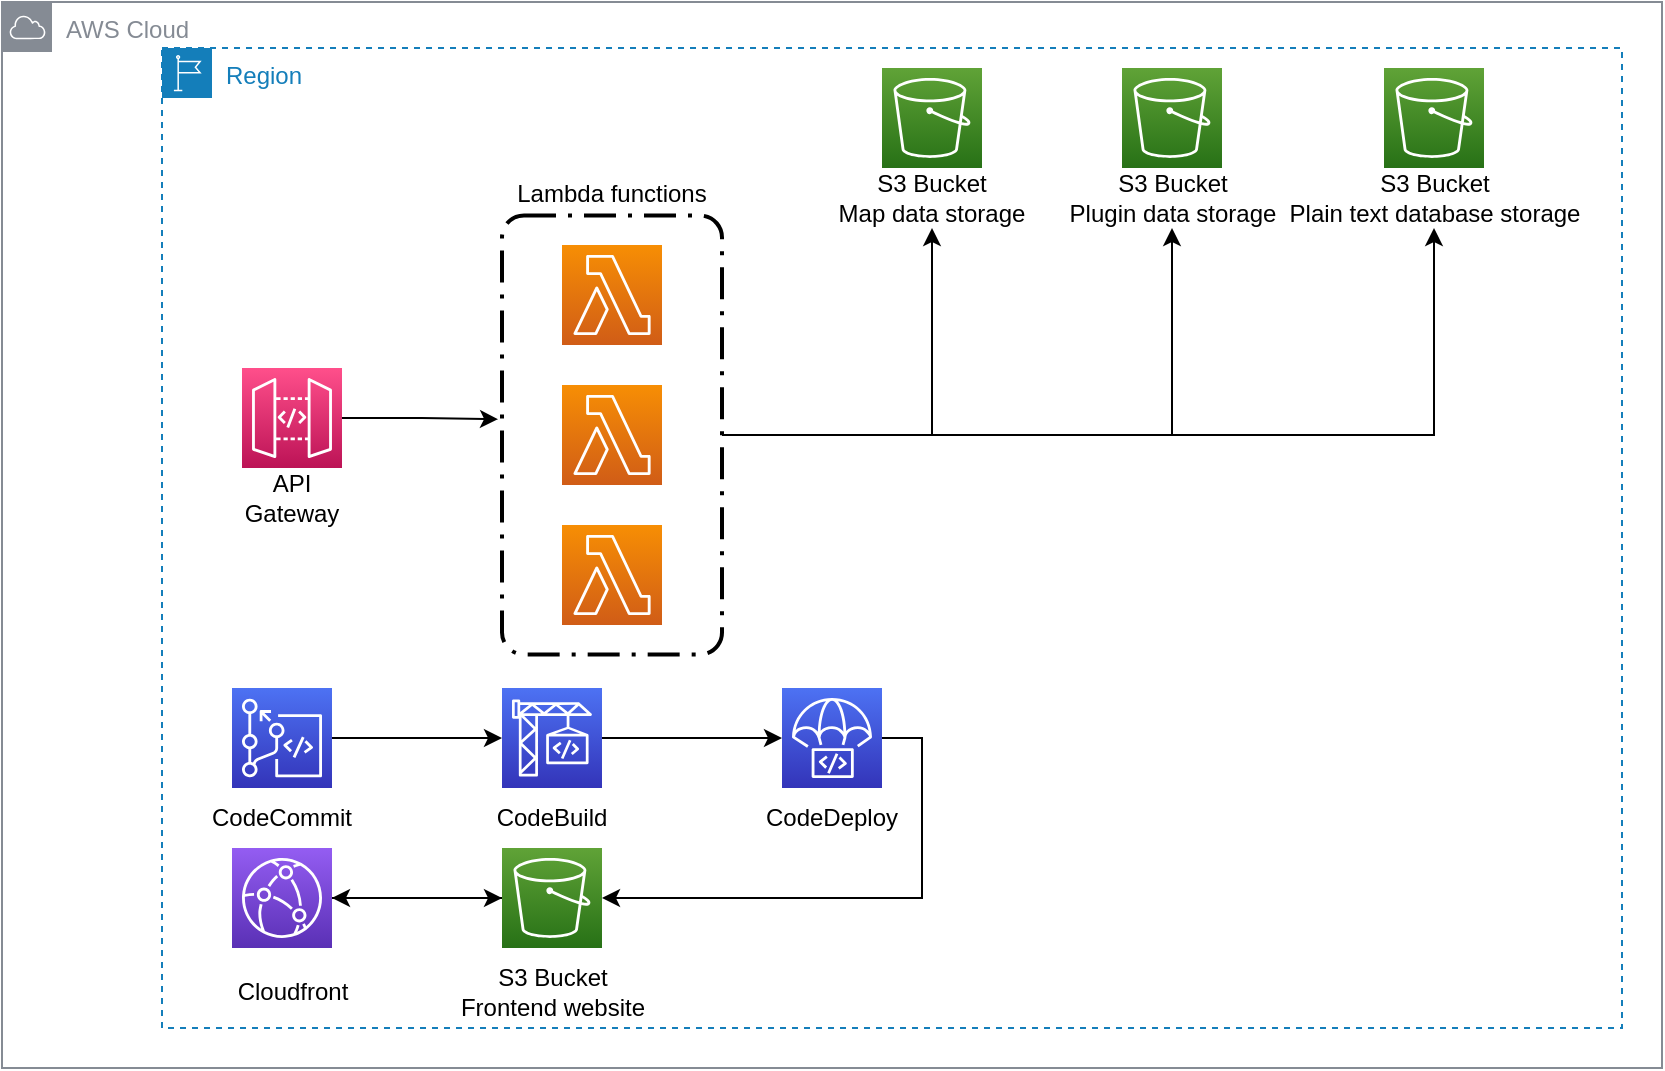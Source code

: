 <mxfile version="20.7.4" type="device"><diagram id="i2mALj3N-daHr_aOPxiY" name="Page-1"><mxGraphModel dx="954" dy="596" grid="1" gridSize="10" guides="1" tooltips="1" connect="1" arrows="1" fold="1" page="1" pageScale="1" pageWidth="827" pageHeight="1169" math="0" shadow="0"><root><mxCell id="0"/><mxCell id="1" parent="0"/><mxCell id="XY4NP8LH7kWplZVePJ4Z-2" value="AWS Cloud" style="sketch=0;outlineConnect=0;gradientColor=none;html=1;whiteSpace=wrap;fontSize=12;fontStyle=0;shape=mxgraph.aws4.group;grIcon=mxgraph.aws4.group_aws_cloud;strokeColor=#858B94;fillColor=none;verticalAlign=top;align=left;spacingLeft=30;fontColor=#858B94;dashed=0;" vertex="1" parent="1"><mxGeometry x="200" y="137" width="830" height="533" as="geometry"/></mxCell><mxCell id="XY4NP8LH7kWplZVePJ4Z-13" style="edgeStyle=orthogonalEdgeStyle;rounded=0;orthogonalLoop=1;jettySize=auto;html=1;entryX=-0.018;entryY=0.464;entryDx=0;entryDy=0;entryPerimeter=0;" edge="1" parent="1" source="XY4NP8LH7kWplZVePJ4Z-3" target="XY4NP8LH7kWplZVePJ4Z-11"><mxGeometry relative="1" as="geometry"/></mxCell><mxCell id="XY4NP8LH7kWplZVePJ4Z-3" value="" style="sketch=0;points=[[0,0,0],[0.25,0,0],[0.5,0,0],[0.75,0,0],[1,0,0],[0,1,0],[0.25,1,0],[0.5,1,0],[0.75,1,0],[1,1,0],[0,0.25,0],[0,0.5,0],[0,0.75,0],[1,0.25,0],[1,0.5,0],[1,0.75,0]];outlineConnect=0;fontColor=#232F3E;gradientColor=#FF4F8B;gradientDirection=north;fillColor=#BC1356;strokeColor=#ffffff;dashed=0;verticalLabelPosition=bottom;verticalAlign=top;align=center;html=1;fontSize=12;fontStyle=0;aspect=fixed;shape=mxgraph.aws4.resourceIcon;resIcon=mxgraph.aws4.api_gateway;" vertex="1" parent="1"><mxGeometry x="320" y="320" width="50" height="50" as="geometry"/></mxCell><mxCell id="XY4NP8LH7kWplZVePJ4Z-4" value="Region" style="points=[[0,0],[0.25,0],[0.5,0],[0.75,0],[1,0],[1,0.25],[1,0.5],[1,0.75],[1,1],[0.75,1],[0.5,1],[0.25,1],[0,1],[0,0.75],[0,0.5],[0,0.25]];outlineConnect=0;gradientColor=none;html=1;whiteSpace=wrap;fontSize=12;fontStyle=0;container=0;pointerEvents=0;collapsible=0;recursiveResize=0;shape=mxgraph.aws4.group;grIcon=mxgraph.aws4.group_region;strokeColor=#147EBA;fillColor=none;verticalAlign=top;align=left;spacingLeft=30;fontColor=#147EBA;dashed=1;" vertex="1" parent="1"><mxGeometry x="280" y="160" width="730" height="490" as="geometry"/></mxCell><mxCell id="XY4NP8LH7kWplZVePJ4Z-5" value="API Gateway" style="text;html=1;strokeColor=none;fillColor=none;align=center;verticalAlign=middle;whiteSpace=wrap;rounded=0;" vertex="1" parent="1"><mxGeometry x="315" y="370" width="60" height="30" as="geometry"/></mxCell><mxCell id="XY4NP8LH7kWplZVePJ4Z-12" value="" style="group" vertex="1" connectable="0" parent="1"><mxGeometry x="450" y="243.75" width="110" height="219.5" as="geometry"/></mxCell><mxCell id="XY4NP8LH7kWplZVePJ4Z-7" value="" style="sketch=0;points=[[0,0,0],[0.25,0,0],[0.5,0,0],[0.75,0,0],[1,0,0],[0,1,0],[0.25,1,0],[0.5,1,0],[0.75,1,0],[1,1,0],[0,0.25,0],[0,0.5,0],[0,0.75,0],[1,0.25,0],[1,0.5,0],[1,0.75,0]];outlineConnect=0;fontColor=#232F3E;gradientColor=#F78E04;gradientDirection=north;fillColor=#D05C17;strokeColor=#ffffff;dashed=0;verticalLabelPosition=bottom;verticalAlign=top;align=center;html=1;fontSize=12;fontStyle=0;aspect=fixed;shape=mxgraph.aws4.resourceIcon;resIcon=mxgraph.aws4.lambda;" vertex="1" parent="XY4NP8LH7kWplZVePJ4Z-12"><mxGeometry x="30" y="14.75" width="50" height="50" as="geometry"/></mxCell><mxCell id="XY4NP8LH7kWplZVePJ4Z-8" value="" style="sketch=0;points=[[0,0,0],[0.25,0,0],[0.5,0,0],[0.75,0,0],[1,0,0],[0,1,0],[0.25,1,0],[0.5,1,0],[0.75,1,0],[1,1,0],[0,0.25,0],[0,0.5,0],[0,0.75,0],[1,0.25,0],[1,0.5,0],[1,0.75,0]];outlineConnect=0;fontColor=#232F3E;gradientColor=#F78E04;gradientDirection=north;fillColor=#D05C17;strokeColor=#ffffff;dashed=0;verticalLabelPosition=bottom;verticalAlign=top;align=center;html=1;fontSize=12;fontStyle=0;aspect=fixed;shape=mxgraph.aws4.resourceIcon;resIcon=mxgraph.aws4.lambda;" vertex="1" parent="XY4NP8LH7kWplZVePJ4Z-12"><mxGeometry x="30" y="84.75" width="50" height="50" as="geometry"/></mxCell><mxCell id="XY4NP8LH7kWplZVePJ4Z-9" value="" style="sketch=0;points=[[0,0,0],[0.25,0,0],[0.5,0,0],[0.75,0,0],[1,0,0],[0,1,0],[0.25,1,0],[0.5,1,0],[0.75,1,0],[1,1,0],[0,0.25,0],[0,0.5,0],[0,0.75,0],[1,0.25,0],[1,0.5,0],[1,0.75,0]];outlineConnect=0;fontColor=#232F3E;gradientColor=#F78E04;gradientDirection=north;fillColor=#D05C17;strokeColor=#ffffff;dashed=0;verticalLabelPosition=bottom;verticalAlign=top;align=center;html=1;fontSize=12;fontStyle=0;aspect=fixed;shape=mxgraph.aws4.resourceIcon;resIcon=mxgraph.aws4.lambda;" vertex="1" parent="XY4NP8LH7kWplZVePJ4Z-12"><mxGeometry x="30" y="154.75" width="50" height="50" as="geometry"/></mxCell><mxCell id="XY4NP8LH7kWplZVePJ4Z-11" value="" style="rounded=1;arcSize=10;dashed=1;fillColor=none;gradientColor=none;dashPattern=8 3 1 3;strokeWidth=2;" vertex="1" parent="XY4NP8LH7kWplZVePJ4Z-12"><mxGeometry width="110" height="219.5" as="geometry"/></mxCell><mxCell id="XY4NP8LH7kWplZVePJ4Z-14" value="" style="sketch=0;points=[[0,0,0],[0.25,0,0],[0.5,0,0],[0.75,0,0],[1,0,0],[0,1,0],[0.25,1,0],[0.5,1,0],[0.75,1,0],[1,1,0],[0,0.25,0],[0,0.5,0],[0,0.75,0],[1,0.25,0],[1,0.5,0],[1,0.75,0]];outlineConnect=0;fontColor=#232F3E;gradientColor=#60A337;gradientDirection=north;fillColor=#277116;strokeColor=#ffffff;dashed=0;verticalLabelPosition=bottom;verticalAlign=top;align=center;html=1;fontSize=12;fontStyle=0;aspect=fixed;shape=mxgraph.aws4.resourceIcon;resIcon=mxgraph.aws4.s3;" vertex="1" parent="1"><mxGeometry x="640" y="170" width="50" height="50" as="geometry"/></mxCell><mxCell id="XY4NP8LH7kWplZVePJ4Z-15" value="S3 Bucket&lt;br&gt;Map data storage" style="text;html=1;strokeColor=none;fillColor=none;align=center;verticalAlign=middle;whiteSpace=wrap;rounded=0;" vertex="1" parent="1"><mxGeometry x="615" y="220" width="100" height="30" as="geometry"/></mxCell><mxCell id="XY4NP8LH7kWplZVePJ4Z-16" value="Lambda functions" style="text;html=1;strokeColor=none;fillColor=none;align=center;verticalAlign=middle;whiteSpace=wrap;rounded=0;" vertex="1" parent="1"><mxGeometry x="440" y="218" width="130" height="30" as="geometry"/></mxCell><mxCell id="XY4NP8LH7kWplZVePJ4Z-18" value="" style="sketch=0;points=[[0,0,0],[0.25,0,0],[0.5,0,0],[0.75,0,0],[1,0,0],[0,1,0],[0.25,1,0],[0.5,1,0],[0.75,1,0],[1,1,0],[0,0.25,0],[0,0.5,0],[0,0.75,0],[1,0.25,0],[1,0.5,0],[1,0.75,0]];outlineConnect=0;fontColor=#232F3E;gradientColor=#60A337;gradientDirection=north;fillColor=#277116;strokeColor=#ffffff;dashed=0;verticalLabelPosition=bottom;verticalAlign=top;align=center;html=1;fontSize=12;fontStyle=0;aspect=fixed;shape=mxgraph.aws4.resourceIcon;resIcon=mxgraph.aws4.s3;" vertex="1" parent="1"><mxGeometry x="760" y="170" width="50" height="50" as="geometry"/></mxCell><mxCell id="XY4NP8LH7kWplZVePJ4Z-19" value="S3 Bucket&lt;br&gt;Plugin data storage" style="text;html=1;strokeColor=none;fillColor=none;align=center;verticalAlign=middle;whiteSpace=wrap;rounded=0;" vertex="1" parent="1"><mxGeometry x="727.5" y="220" width="115" height="30" as="geometry"/></mxCell><mxCell id="XY4NP8LH7kWplZVePJ4Z-20" value="" style="sketch=0;points=[[0,0,0],[0.25,0,0],[0.5,0,0],[0.75,0,0],[1,0,0],[0,1,0],[0.25,1,0],[0.5,1,0],[0.75,1,0],[1,1,0],[0,0.25,0],[0,0.5,0],[0,0.75,0],[1,0.25,0],[1,0.5,0],[1,0.75,0]];outlineConnect=0;fontColor=#232F3E;gradientColor=#60A337;gradientDirection=north;fillColor=#277116;strokeColor=#ffffff;dashed=0;verticalLabelPosition=bottom;verticalAlign=top;align=center;html=1;fontSize=12;fontStyle=0;aspect=fixed;shape=mxgraph.aws4.resourceIcon;resIcon=mxgraph.aws4.s3;" vertex="1" parent="1"><mxGeometry x="891" y="170" width="50" height="50" as="geometry"/></mxCell><mxCell id="XY4NP8LH7kWplZVePJ4Z-21" value="S3 Bucket&lt;br&gt;Plain text database storage" style="text;html=1;strokeColor=none;fillColor=none;align=center;verticalAlign=middle;whiteSpace=wrap;rounded=0;" vertex="1" parent="1"><mxGeometry x="839.75" y="220" width="152.5" height="30" as="geometry"/></mxCell><mxCell id="XY4NP8LH7kWplZVePJ4Z-34" style="edgeStyle=orthogonalEdgeStyle;rounded=0;orthogonalLoop=1;jettySize=auto;html=1;entryX=0;entryY=0.5;entryDx=0;entryDy=0;entryPerimeter=0;" edge="1" parent="1" source="XY4NP8LH7kWplZVePJ4Z-22" target="XY4NP8LH7kWplZVePJ4Z-23"><mxGeometry relative="1" as="geometry"/></mxCell><mxCell id="XY4NP8LH7kWplZVePJ4Z-22" value="" style="sketch=0;points=[[0,0,0],[0.25,0,0],[0.5,0,0],[0.75,0,0],[1,0,0],[0,1,0],[0.25,1,0],[0.5,1,0],[0.75,1,0],[1,1,0],[0,0.25,0],[0,0.5,0],[0,0.75,0],[1,0.25,0],[1,0.5,0],[1,0.75,0]];outlineConnect=0;fontColor=#232F3E;gradientColor=#4D72F3;gradientDirection=north;fillColor=#3334B9;strokeColor=#ffffff;dashed=0;verticalLabelPosition=bottom;verticalAlign=top;align=center;html=1;fontSize=12;fontStyle=0;aspect=fixed;shape=mxgraph.aws4.resourceIcon;resIcon=mxgraph.aws4.codecommit;" vertex="1" parent="1"><mxGeometry x="315" y="480" width="50" height="50" as="geometry"/></mxCell><mxCell id="XY4NP8LH7kWplZVePJ4Z-35" style="edgeStyle=orthogonalEdgeStyle;rounded=0;orthogonalLoop=1;jettySize=auto;html=1;entryX=0;entryY=0.5;entryDx=0;entryDy=0;entryPerimeter=0;" edge="1" parent="1" source="XY4NP8LH7kWplZVePJ4Z-23" target="XY4NP8LH7kWplZVePJ4Z-24"><mxGeometry relative="1" as="geometry"/></mxCell><mxCell id="XY4NP8LH7kWplZVePJ4Z-23" value="" style="sketch=0;points=[[0,0,0],[0.25,0,0],[0.5,0,0],[0.75,0,0],[1,0,0],[0,1,0],[0.25,1,0],[0.5,1,0],[0.75,1,0],[1,1,0],[0,0.25,0],[0,0.5,0],[0,0.75,0],[1,0.25,0],[1,0.5,0],[1,0.75,0]];outlineConnect=0;fontColor=#232F3E;gradientColor=#4D72F3;gradientDirection=north;fillColor=#3334B9;strokeColor=#ffffff;dashed=0;verticalLabelPosition=bottom;verticalAlign=top;align=center;html=1;fontSize=12;fontStyle=0;aspect=fixed;shape=mxgraph.aws4.resourceIcon;resIcon=mxgraph.aws4.codebuild;" vertex="1" parent="1"><mxGeometry x="450" y="480" width="50" height="50" as="geometry"/></mxCell><mxCell id="XY4NP8LH7kWplZVePJ4Z-36" style="edgeStyle=orthogonalEdgeStyle;rounded=0;orthogonalLoop=1;jettySize=auto;html=1;entryX=1;entryY=0.5;entryDx=0;entryDy=0;entryPerimeter=0;" edge="1" parent="1" source="XY4NP8LH7kWplZVePJ4Z-24" target="XY4NP8LH7kWplZVePJ4Z-25"><mxGeometry relative="1" as="geometry"><Array as="points"><mxPoint x="660" y="505"/><mxPoint x="660" y="585"/></Array></mxGeometry></mxCell><mxCell id="XY4NP8LH7kWplZVePJ4Z-24" value="" style="sketch=0;points=[[0,0,0],[0.25,0,0],[0.5,0,0],[0.75,0,0],[1,0,0],[0,1,0],[0.25,1,0],[0.5,1,0],[0.75,1,0],[1,1,0],[0,0.25,0],[0,0.5,0],[0,0.75,0],[1,0.25,0],[1,0.5,0],[1,0.75,0]];outlineConnect=0;fontColor=#232F3E;gradientColor=#4D72F3;gradientDirection=north;fillColor=#3334B9;strokeColor=#ffffff;dashed=0;verticalLabelPosition=bottom;verticalAlign=top;align=center;html=1;fontSize=12;fontStyle=0;aspect=fixed;shape=mxgraph.aws4.resourceIcon;resIcon=mxgraph.aws4.codedeploy;" vertex="1" parent="1"><mxGeometry x="590" y="480" width="50" height="50" as="geometry"/></mxCell><mxCell id="XY4NP8LH7kWplZVePJ4Z-32" style="edgeStyle=orthogonalEdgeStyle;rounded=0;orthogonalLoop=1;jettySize=auto;html=1;entryX=1;entryY=0.5;entryDx=0;entryDy=0;entryPerimeter=0;" edge="1" parent="1" source="XY4NP8LH7kWplZVePJ4Z-25" target="XY4NP8LH7kWplZVePJ4Z-26"><mxGeometry relative="1" as="geometry"/></mxCell><mxCell id="XY4NP8LH7kWplZVePJ4Z-25" value="" style="sketch=0;points=[[0,0,0],[0.25,0,0],[0.5,0,0],[0.75,0,0],[1,0,0],[0,1,0],[0.25,1,0],[0.5,1,0],[0.75,1,0],[1,1,0],[0,0.25,0],[0,0.5,0],[0,0.75,0],[1,0.25,0],[1,0.5,0],[1,0.75,0]];outlineConnect=0;fontColor=#232F3E;gradientColor=#60A337;gradientDirection=north;fillColor=#277116;strokeColor=#ffffff;dashed=0;verticalLabelPosition=bottom;verticalAlign=top;align=center;html=1;fontSize=12;fontStyle=0;aspect=fixed;shape=mxgraph.aws4.resourceIcon;resIcon=mxgraph.aws4.s3;" vertex="1" parent="1"><mxGeometry x="450" y="560" width="50" height="50" as="geometry"/></mxCell><mxCell id="XY4NP8LH7kWplZVePJ4Z-31" style="edgeStyle=orthogonalEdgeStyle;rounded=0;orthogonalLoop=1;jettySize=auto;html=1;" edge="1" parent="1" source="XY4NP8LH7kWplZVePJ4Z-26" target="XY4NP8LH7kWplZVePJ4Z-25"><mxGeometry relative="1" as="geometry"/></mxCell><mxCell id="XY4NP8LH7kWplZVePJ4Z-26" value="" style="sketch=0;points=[[0,0,0],[0.25,0,0],[0.5,0,0],[0.75,0,0],[1,0,0],[0,1,0],[0.25,1,0],[0.5,1,0],[0.75,1,0],[1,1,0],[0,0.25,0],[0,0.5,0],[0,0.75,0],[1,0.25,0],[1,0.5,0],[1,0.75,0]];outlineConnect=0;fontColor=#232F3E;gradientColor=#945DF2;gradientDirection=north;fillColor=#5A30B5;strokeColor=#ffffff;dashed=0;verticalLabelPosition=bottom;verticalAlign=top;align=center;html=1;fontSize=12;fontStyle=0;aspect=fixed;shape=mxgraph.aws4.resourceIcon;resIcon=mxgraph.aws4.cloudfront;" vertex="1" parent="1"><mxGeometry x="315" y="560" width="50" height="50" as="geometry"/></mxCell><mxCell id="XY4NP8LH7kWplZVePJ4Z-28" style="edgeStyle=orthogonalEdgeStyle;rounded=0;orthogonalLoop=1;jettySize=auto;html=1;entryX=0.5;entryY=1;entryDx=0;entryDy=0;" edge="1" parent="1" source="XY4NP8LH7kWplZVePJ4Z-11" target="XY4NP8LH7kWplZVePJ4Z-15"><mxGeometry relative="1" as="geometry"/></mxCell><mxCell id="XY4NP8LH7kWplZVePJ4Z-29" style="edgeStyle=orthogonalEdgeStyle;rounded=0;orthogonalLoop=1;jettySize=auto;html=1;entryX=0.5;entryY=1;entryDx=0;entryDy=0;" edge="1" parent="1" source="XY4NP8LH7kWplZVePJ4Z-11" target="XY4NP8LH7kWplZVePJ4Z-19"><mxGeometry relative="1" as="geometry"/></mxCell><mxCell id="XY4NP8LH7kWplZVePJ4Z-30" style="edgeStyle=orthogonalEdgeStyle;rounded=0;orthogonalLoop=1;jettySize=auto;html=1;entryX=0.5;entryY=1;entryDx=0;entryDy=0;" edge="1" parent="1" source="XY4NP8LH7kWplZVePJ4Z-11" target="XY4NP8LH7kWplZVePJ4Z-21"><mxGeometry relative="1" as="geometry"/></mxCell><mxCell id="XY4NP8LH7kWplZVePJ4Z-37" value="CodeCommit" style="text;html=1;strokeColor=none;fillColor=none;align=center;verticalAlign=middle;whiteSpace=wrap;rounded=0;" vertex="1" parent="1"><mxGeometry x="310" y="530" width="60" height="30" as="geometry"/></mxCell><mxCell id="XY4NP8LH7kWplZVePJ4Z-38" value="CodeBuild" style="text;html=1;strokeColor=none;fillColor=none;align=center;verticalAlign=middle;whiteSpace=wrap;rounded=0;" vertex="1" parent="1"><mxGeometry x="445" y="530" width="60" height="30" as="geometry"/></mxCell><mxCell id="XY4NP8LH7kWplZVePJ4Z-39" value="CodeDeploy" style="text;html=1;strokeColor=none;fillColor=none;align=center;verticalAlign=middle;whiteSpace=wrap;rounded=0;" vertex="1" parent="1"><mxGeometry x="585" y="530" width="60" height="30" as="geometry"/></mxCell><mxCell id="XY4NP8LH7kWplZVePJ4Z-40" value="S3 Bucket&lt;br&gt;Frontend website" style="text;html=1;strokeColor=none;fillColor=none;align=center;verticalAlign=middle;whiteSpace=wrap;rounded=0;" vertex="1" parent="1"><mxGeometry x="422.5" y="617" width="105" height="30" as="geometry"/></mxCell><mxCell id="XY4NP8LH7kWplZVePJ4Z-41" value="Cloudfront" style="text;html=1;strokeColor=none;fillColor=none;align=center;verticalAlign=middle;whiteSpace=wrap;rounded=0;" vertex="1" parent="1"><mxGeometry x="292.5" y="617" width="105" height="30" as="geometry"/></mxCell></root></mxGraphModel></diagram></mxfile>
